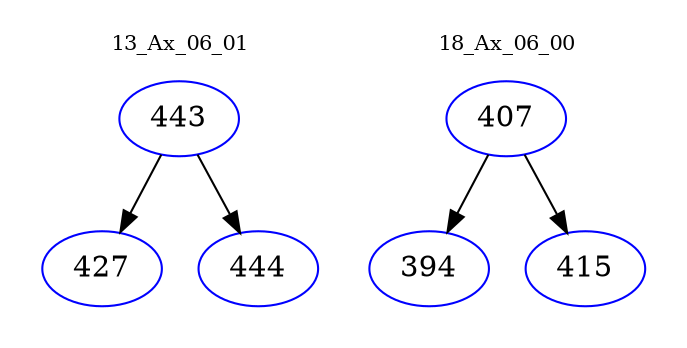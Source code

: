 digraph{
subgraph cluster_0 {
color = white
label = "13_Ax_06_01";
fontsize=10;
T0_443 [label="443", color="blue"]
T0_443 -> T0_427 [color="black"]
T0_427 [label="427", color="blue"]
T0_443 -> T0_444 [color="black"]
T0_444 [label="444", color="blue"]
}
subgraph cluster_1 {
color = white
label = "18_Ax_06_00";
fontsize=10;
T1_407 [label="407", color="blue"]
T1_407 -> T1_394 [color="black"]
T1_394 [label="394", color="blue"]
T1_407 -> T1_415 [color="black"]
T1_415 [label="415", color="blue"]
}
}
